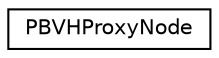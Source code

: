 digraph G
{
  edge [fontname="Helvetica",fontsize="10",labelfontname="Helvetica",labelfontsize="10"];
  node [fontname="Helvetica",fontsize="10",shape=record];
  rankdir=LR;
  Node1 [label="PBVHProxyNode",height=0.2,width=0.4,color="black", fillcolor="white", style="filled",URL="$d2/d16/structPBVHProxyNode.html"];
}
